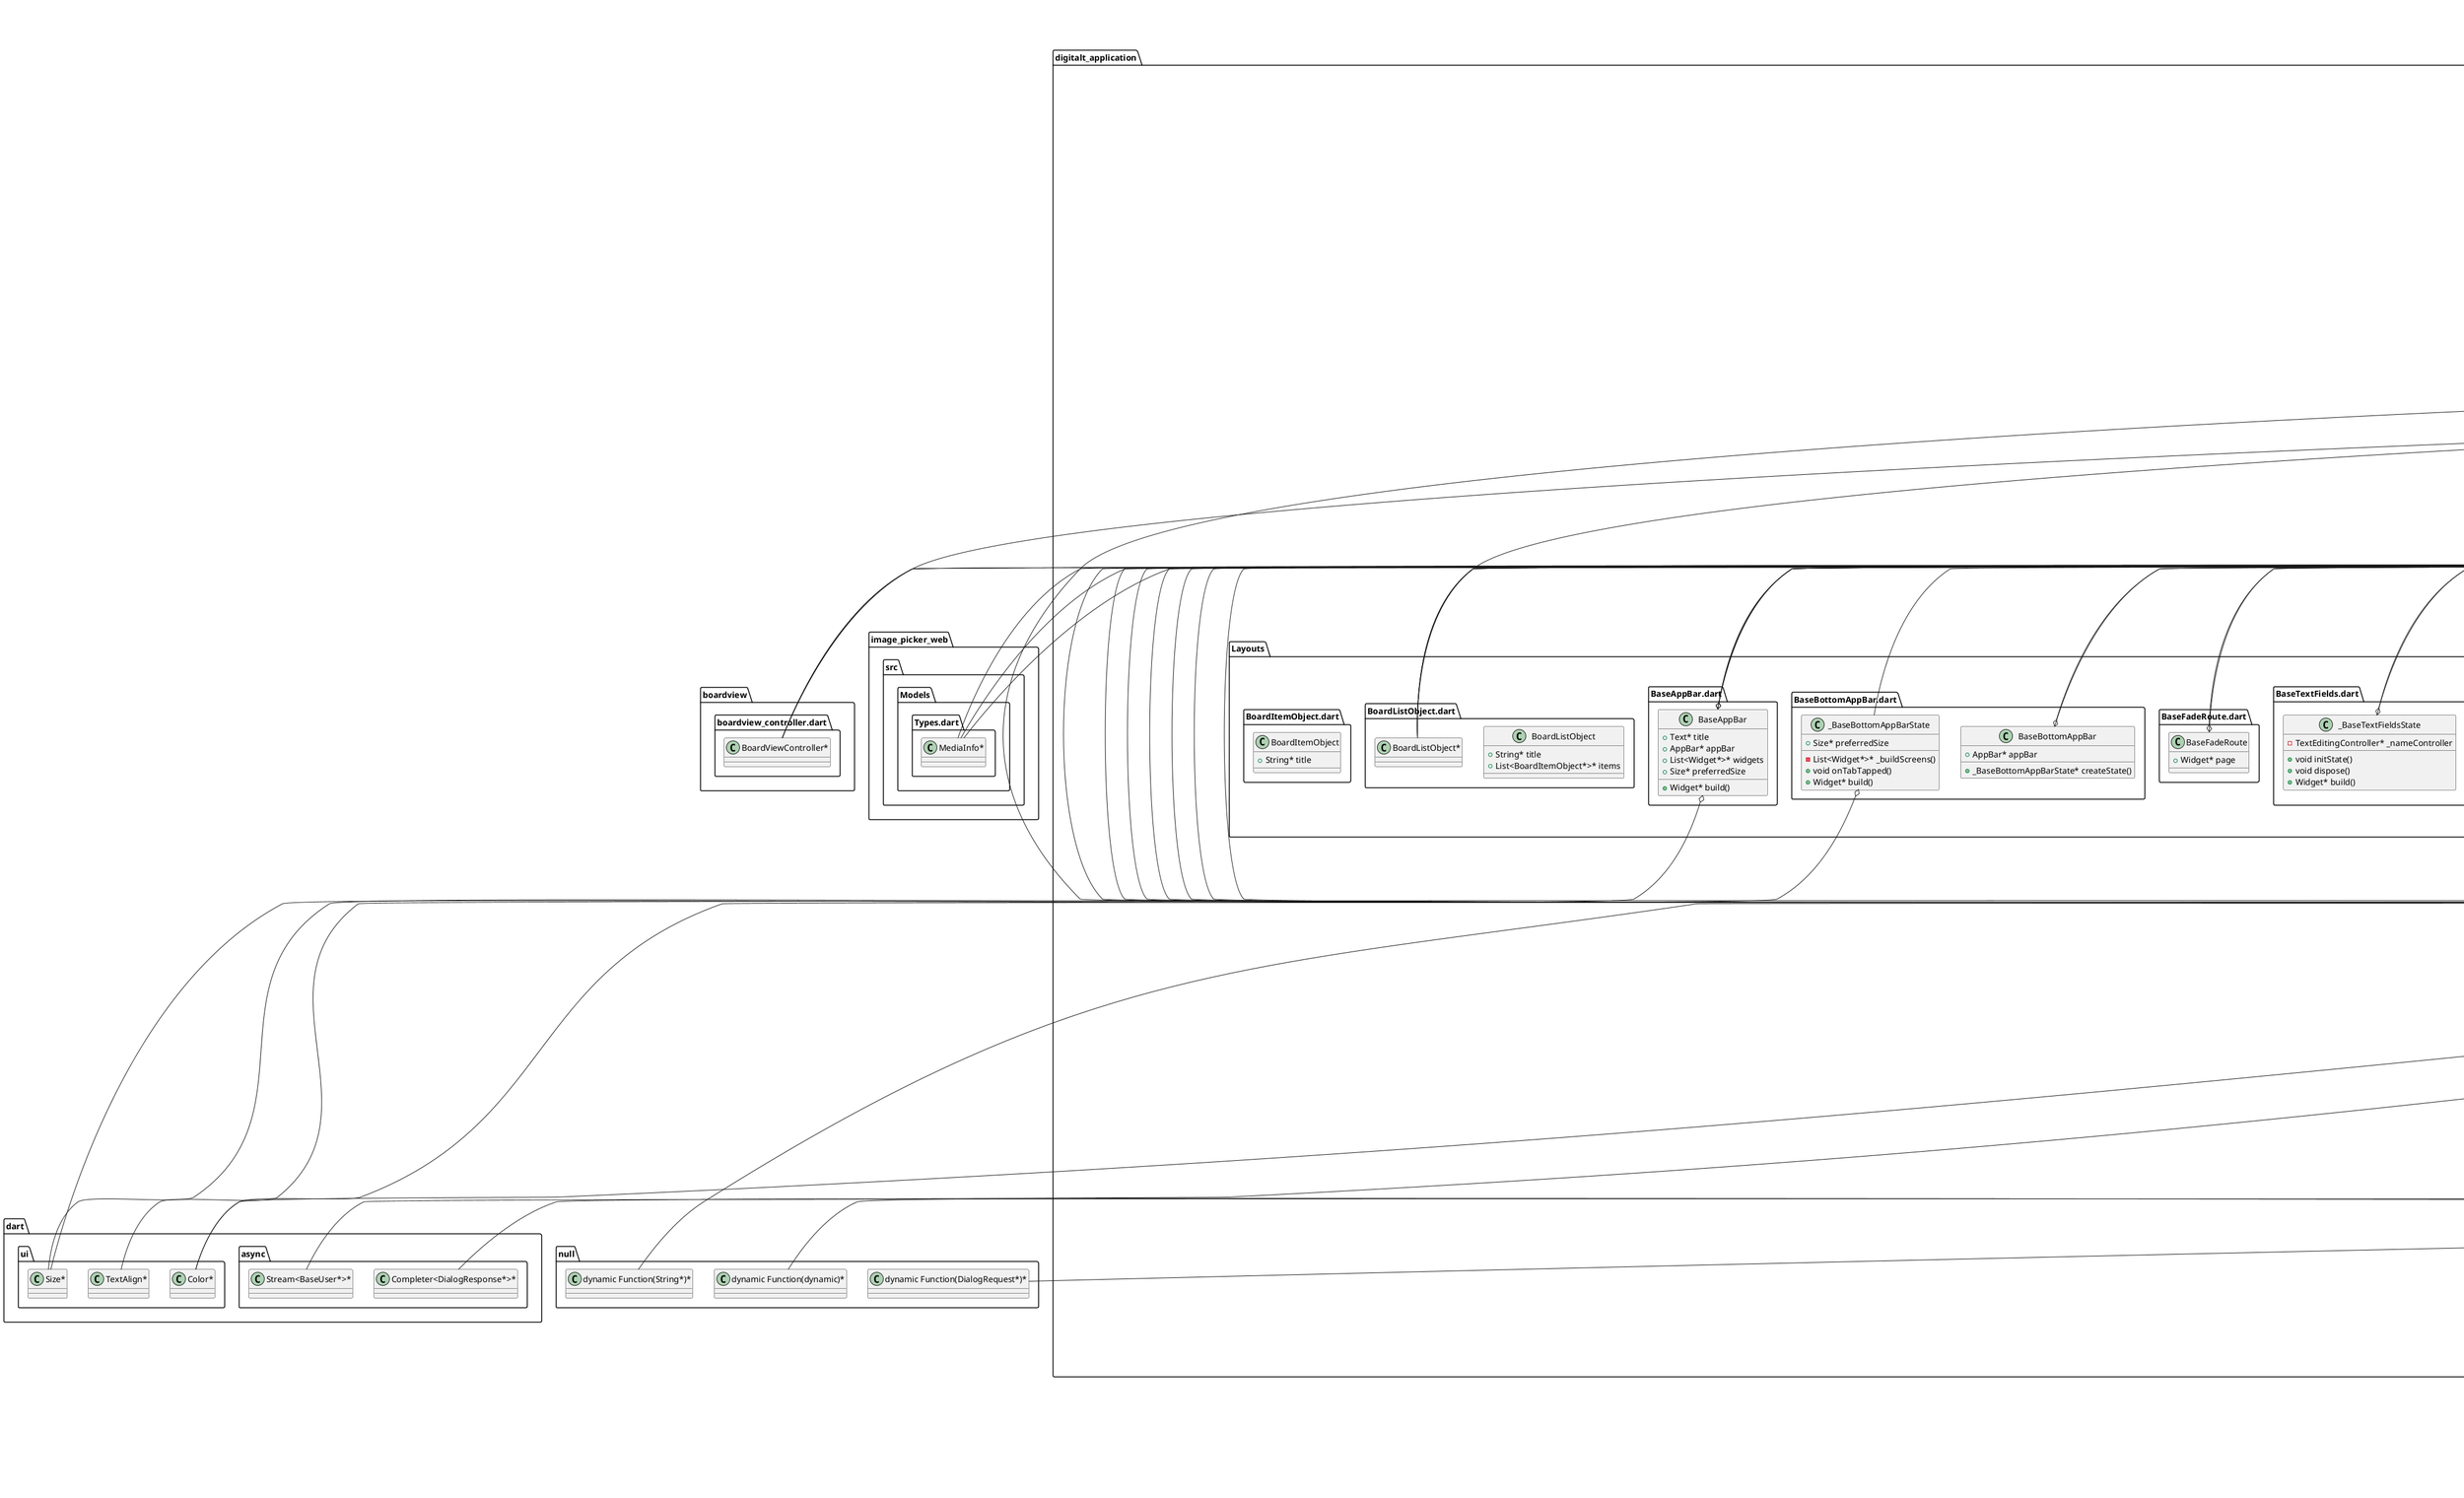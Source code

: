 @startuml UmlClassDiagram
set namespaceSeparator ::

class "digitalt_application::AppManagement::ThemeManager.dart::ThemeNotifier" {
  +bool* state
  +ThemeData* darkTheme
  +ThemeData* lightTheme
  -ThemeData* _themeData
  +ThemeData* getTheme()
  +void setDarkMode()
  +void setLightMode()
  +bool* getState()
}

"digitalt_application::AppManagement::ThemeManager.dart::ThemeNotifier" o-- "flutter::src::material::theme_data.dart::ThemeData*"
"flutter::src::foundation::change_notifier.dart::ChangeNotifier" <|-- "digitalt_application::AppManagement::ThemeManager.dart::ThemeNotifier"

class "digitalt_application::AppManagement::StorageManager.dart::StorageManager" {
  {static} +void saveData()
  {static} +Future<dynamic>* readData()
  {static} +Future<bool*>* deleteData()
}

class "digitalt_application::models::baseModel.dart::BaseModel" {
  -AuthService* _authenticationService
  -bool* _busy
  +BaseUser* currentUser
  +bool* busy
  +void setBusy()
}

"digitalt_application::models::baseModel.dart::BaseModel" o-- "digitalt_application::Services::auth.dart::AuthService*"
"digitalt_application::models::baseModel.dart::BaseModel" o-- "digitalt_application::models::user.dart::BaseUser*"
"flutter::src::foundation::change_notifier.dart::ChangeNotifier" <|-- "digitalt_application::models::baseModel.dart::BaseModel"

class "digitalt_application::models::user.dart::BaseUser" {
  +String* uid
  +String* fullName
  +String* email
  +String* phonenumber
  +String* userRole
  +List<dynamic>* myCases
  +Subscription* mySubscription
  +Map<String*, dynamic>* toJson()
}

"digitalt_application::models::user.dart::BaseUser" o-- "digitalt_application::models::subscription.dart::Subscription*"

class "digitalt_application::models::subscription.dart::Subscription" {
  +bool* freeMonthUsed
  +String* orderId
  +String* amount
  +String* status
  +String* transactionText
  +String* timeStamp
  +Map<String*, dynamic>* toJson()
}

class "digitalt_application::LoginRegister::navigationService.dart::NavigationService" {
  -GlobalKey<NavigatorState*>* _navigationKey
  +GlobalKey<NavigatorState*>* navigationKey
  +void pop()
  +Future<dynamic>* navigateTo()
}

"digitalt_application::LoginRegister::navigationService.dart::NavigationService" o-- "flutter::src::widgets::framework.dart::GlobalKey<NavigatorState*>*"

class "digitalt_application::LoginRegister::Model::signUpViewModel.dart::SignUpViewModel" {
  -AuthService* _authenticationService
  -DialogService* _dialogService
  -NavigationService* _navigationService
  -String* _selectedRole
  +String* selectedRole
  +void setSelectedRole()
  +Future<dynamic>* signUp()
}

"digitalt_application::LoginRegister::Model::signUpViewModel.dart::SignUpViewModel" o-- "digitalt_application::Services::auth.dart::AuthService*"
"digitalt_application::LoginRegister::Model::signUpViewModel.dart::SignUpViewModel" o-- "digitalt_application::Services::dialogService.dart::DialogService*"
"digitalt_application::LoginRegister::Model::signUpViewModel.dart::SignUpViewModel" o-- "digitalt_application::LoginRegister::navigationService.dart::NavigationService*"
"digitalt_application::models::baseModel.dart::BaseModel" <|-- "digitalt_application::LoginRegister::Model::signUpViewModel.dart::SignUpViewModel"

class "digitalt_application::LoginRegister::Model::startUpViewModel.dart::StartUpViewModel" {
  -AuthService* _authenticationService
  -NavigationService* _navigationService
  +Future<dynamic>* handleStartUpLogic()
}

"digitalt_application::LoginRegister::Model::startUpViewModel.dart::StartUpViewModel" o-- "digitalt_application::Services::auth.dart::AuthService*"
"digitalt_application::LoginRegister::Model::startUpViewModel.dart::StartUpViewModel" o-- "digitalt_application::LoginRegister::navigationService.dart::NavigationService*"
"digitalt_application::models::baseModel.dart::BaseModel" <|-- "digitalt_application::LoginRegister::Model::startUpViewModel.dart::StartUpViewModel"

class "digitalt_application::LoginRegister::Model::dialogModels.dart::DialogRequest" {
  +String* title
  +String* description
  +String* buttonTitle
  +String* cancelTitle
}

class "digitalt_application::LoginRegister::Model::dialogModels.dart::DialogResponse" {
  +String* fieldOne
  +String* fieldTwo
  +bool* confirmed
}

class "digitalt_application::LoginRegister::Model::loginViewModel.dart::LoginViewModel" {
  -AuthService* _authenticationService
  -DialogService* _dialogService
  -NavigationService* _navigationService
  +Future<dynamic>* login()
  +void navigateToSignUp()
}

"digitalt_application::LoginRegister::Model::loginViewModel.dart::LoginViewModel" o-- "digitalt_application::Services::auth.dart::AuthService*"
"digitalt_application::LoginRegister::Model::loginViewModel.dart::LoginViewModel" o-- "digitalt_application::Services::dialogService.dart::DialogService*"
"digitalt_application::LoginRegister::Model::loginViewModel.dart::LoginViewModel" o-- "digitalt_application::LoginRegister::navigationService.dart::NavigationService*"
"digitalt_application::models::baseModel.dart::BaseModel" <|-- "digitalt_application::LoginRegister::Model::loginViewModel.dart::LoginViewModel"

class "digitalt_application::LoginRegister::Views::loginView.dart::LoginView" {
  +Function* toggleView
  +_LoginViewState* createState()
}

"flutter::src::widgets::framework.dart::StatefulWidget" <|-- "digitalt_application::LoginRegister::Views::loginView.dart::LoginView"

class "digitalt_application::LoginRegister::Views::loginView.dart::_LoginViewState" {
  +TextEditingController* emailController
  +TextEditingController* passwordController
  +Color* logoGreen
  -AuthService* _auth
  -GlobalKey<FormState*>* _formKey
  +String* email
  +String* password
  +String* error
  +Widget* build()
  -dynamic _buildFooterLogo()
}

"digitalt_application::LoginRegister::Views::loginView.dart::_LoginViewState" o-- "flutter::src::widgets::editable_text.dart::TextEditingController*"
"digitalt_application::LoginRegister::Views::loginView.dart::_LoginViewState" o-- "dart::ui::Color*"
"digitalt_application::LoginRegister::Views::loginView.dart::_LoginViewState" o-- "digitalt_application::Services::auth.dart::AuthService*"
"digitalt_application::LoginRegister::Views::loginView.dart::_LoginViewState" o-- "flutter::src::widgets::framework.dart::GlobalKey<FormState*>*"
"flutter::src::widgets::framework.dart::State" <|-- "digitalt_application::LoginRegister::Views::loginView.dart::_LoginViewState"

class "digitalt_application::LoginRegister::Views::signUpView.dart::SignUpView" {
  +TextEditingController* emailController
  +TextEditingController* passwordController
  +TextEditingController* fullNameController
  +TextEditingController* phonenumberController
  +Function* toggleView
  +Widget* build()
}

"digitalt_application::LoginRegister::Views::signUpView.dart::SignUpView" o-- "flutter::src::widgets::editable_text.dart::TextEditingController*"
"flutter::src::widgets::framework.dart::StatelessWidget" <|-- "digitalt_application::LoginRegister::Views::signUpView.dart::SignUpView"

class "digitalt_application::LoginRegister::Views::startUpView.dart::StartUpView" {
  +Widget* build()
}

"flutter::src::widgets::framework.dart::StatelessWidget" <|-- "digitalt_application::LoginRegister::Views::startUpView.dart::StartUpView"

class "digitalt_application::LoginRegister::dialogManager.dart::DialogManager" {
  +Widget* child
  +_DialogManagerState* createState()
}

"digitalt_application::LoginRegister::dialogManager.dart::DialogManager" o-- "flutter::src::widgets::framework.dart::Widget*"
"flutter::src::widgets::framework.dart::StatefulWidget" <|-- "digitalt_application::LoginRegister::dialogManager.dart::DialogManager"

class "digitalt_application::LoginRegister::dialogManager.dart::_DialogManagerState" {
  -DialogService* _dialogService
  +void initState()
  +Widget* build()
  -void _showDialog()
}

"digitalt_application::LoginRegister::dialogManager.dart::_DialogManagerState" o-- "digitalt_application::Services::dialogService.dart::DialogService*"
"flutter::src::widgets::framework.dart::State" <|-- "digitalt_application::LoginRegister::dialogManager.dart::_DialogManagerState"

class "digitalt_application::LoginRegister::Widgets::inputField.dart::InputField" {
  +TextEditingController* controller
  +TextInputType* textInputType
  +bool* password
  +bool* isReadOnly
  +String* placeholder
  +String* validationMessage
  +Function* enterPressed
  +bool* smallVersion
  +FocusNode* fieldFocusNode
  +FocusNode* nextFocusNode
  +TextInputAction* textInputAction
  +String* additionalNote
  +dynamic Function(String*)* onChanged
  +TextInputFormatter* formatter
  +_InputFieldState* createState()
}

"digitalt_application::LoginRegister::Widgets::inputField.dart::InputField" o-- "flutter::src::widgets::editable_text.dart::TextEditingController*"
"digitalt_application::LoginRegister::Widgets::inputField.dart::InputField" o-- "flutter::src::services::text_input.dart::TextInputType*"
"digitalt_application::LoginRegister::Widgets::inputField.dart::InputField" o-- "flutter::src::widgets::focus_manager.dart::FocusNode*"
"digitalt_application::LoginRegister::Widgets::inputField.dart::InputField" o-- "flutter::src::services::text_input.dart::TextInputAction*"
"digitalt_application::LoginRegister::Widgets::inputField.dart::InputField" o-- "null::dynamic Function(String*)*"
"digitalt_application::LoginRegister::Widgets::inputField.dart::InputField" o-- "flutter::src::services::text_formatter.dart::TextInputFormatter*"
"flutter::src::widgets::framework.dart::StatefulWidget" <|-- "digitalt_application::LoginRegister::Widgets::inputField.dart::InputField"

class "digitalt_application::LoginRegister::Widgets::inputField.dart::_InputFieldState" {
  +bool* isPassword
  +double* fieldHeight
  +void initState()
  +Widget* build()
}

"flutter::src::widgets::framework.dart::State" <|-- "digitalt_application::LoginRegister::Widgets::inputField.dart::_InputFieldState"

class "digitalt_application::LoginRegister::Widgets::noteText.dart::NoteText" {
  +String* text
  +TextAlign* textAlign
  +Color* color
  +Widget* build()
}

"digitalt_application::LoginRegister::Widgets::noteText.dart::NoteText" o-- "dart::ui::TextAlign*"
"digitalt_application::LoginRegister::Widgets::noteText.dart::NoteText" o-- "dart::ui::Color*"
"flutter::src::widgets::framework.dart::StatelessWidget" <|-- "digitalt_application::LoginRegister::Widgets::noteText.dart::NoteText"

class "digitalt_application::LoginRegister::Widgets::expansionList.dart::ExpansionList" {
  +List<T*>* items
  +String* title
  +dynamic Function(dynamic)* onItemSelected
  +bool* smallVersion
  +_ExpansionListState* createState()
}

"digitalt_application::LoginRegister::Widgets::expansionList.dart::ExpansionList" o-- "null::dynamic Function(dynamic)*"
"flutter::src::widgets::framework.dart::StatefulWidget" <|-- "digitalt_application::LoginRegister::Widgets::expansionList.dart::ExpansionList"

class "digitalt_application::LoginRegister::Widgets::expansionList.dart::_ExpansionListState" {
  +double* startingHeight
  +double* expandedHeight
  +bool* expanded
  +String* selectedValue
  +void initState()
  +Widget* build()
  -List<Widget*>* _getDropdownListItems()
  -void _calculateExpandedHeight()
}

"flutter::src::widgets::framework.dart::State" <|-- "digitalt_application::LoginRegister::Widgets::expansionList.dart::_ExpansionListState"

class "digitalt_application::LoginRegister::Widgets::expansionList.dart::ExpansionListItem" {
  +Function* onTap
  +String* title
  +bool* showArrow
  +bool* smallVersion
  +Widget* build()
}

"flutter::src::widgets::framework.dart::StatelessWidget" <|-- "digitalt_application::LoginRegister::Widgets::expansionList.dart::ExpansionListItem"

class "digitalt_application::LoginRegister::Widgets::busyButton.dart::BusyButton" {
  +bool* busy
  +String* title
  +Function* onPressed
  +bool* enabled
  +_BusyButtonState* createState()
}

"flutter::src::widgets::framework.dart::StatefulWidget" <|-- "digitalt_application::LoginRegister::Widgets::busyButton.dart::BusyButton"

class "digitalt_application::LoginRegister::Widgets::busyButton.dart::_BusyButtonState" {
  +Widget* build()
}

"flutter::src::widgets::framework.dart::State" <|-- "digitalt_application::LoginRegister::Widgets::busyButton.dart::_BusyButtonState"

class "digitalt_application::LoginRegister::Widgets::textLink.dart::TextLink" {
  +String* text
  +Function* onPressed
  +Widget* build()
}

"flutter::src::widgets::framework.dart::StatelessWidget" <|-- "digitalt_application::LoginRegister::Widgets::textLink.dart::TextLink"

class "digitalt_application::main.dart::MyApp" {
  +Widget* build()
}

"flutter::src::widgets::framework.dart::StatelessWidget" <|-- "digitalt_application::main.dart::MyApp"

class "digitalt_application::Layouts::BaseAppDrawer.dart::BaseAppDrawer" {
  +_BaseAppDrawerState* createState()
}

"flutter::src::widgets::framework.dart::StatefulWidget" <|-- "digitalt_application::Layouts::BaseAppDrawer.dart::BaseAppDrawer"

class "digitalt_application::Layouts::BaseAppDrawer.dart::_BaseAppDrawerState" {
  -String* _currentUserRole
  -BaseUser* _currentUser
  +void initState()
  -dynamic _setBaseUser()
  -Future<dynamic>* _getInfo()
  +Widget* build()
  -dynamic _signOut()
  +Widget* showAlertSignOutDialog()
}

"digitalt_application::Layouts::BaseAppDrawer.dart::_BaseAppDrawerState" o-- "digitalt_application::models::user.dart::BaseUser*"
"flutter::src::widgets::framework.dart::State" <|-- "digitalt_application::Layouts::BaseAppDrawer.dart::_BaseAppDrawerState"

class "digitalt_application::Layouts::BaseCaseItem.dart::CaseItem" {
  +String* image
  +String* title
  +List<dynamic>* author
  +String* publishedDate
  +String* introduction
  +List<dynamic>* text
  +Map<String*, dynamic>* toMap()
}

class "digitalt_application::Layouts::BaseCarouselSlider.dart::BaseCarouselSlider" {
  -List<dynamic>* _caseList
  +_BaseCarouselSliderState* createState()
}

"flutter::src::widgets::framework.dart::StatefulWidget" <|-- "digitalt_application::Layouts::BaseCarouselSlider.dart::BaseCarouselSlider"

class "digitalt_application::Layouts::BaseCarouselSlider.dart::_BaseCarouselSliderState" {
  -String* _currentUserRole
  -AuthService* _authService
  -DatabaseService* _db
  +List<String*>* guestList
  -dynamic _getUserRole()
  -dynamic _getGuestList()
  +void initState()
  +Widget* build()
}

"digitalt_application::Layouts::BaseCarouselSlider.dart::_BaseCarouselSliderState" o-- "digitalt_application::Services::auth.dart::AuthService*"
"digitalt_application::Layouts::BaseCarouselSlider.dart::_BaseCarouselSliderState" o-- "digitalt_application::Services::DataBaseService.dart::DatabaseService*"
"flutter::src::widgets::framework.dart::State" <|-- "digitalt_application::Layouts::BaseCarouselSlider.dart::_BaseCarouselSliderState"

class "digitalt_application::Layouts::BaseSearch.dart::BaseSearch" {
  +List<String*>* allCases
  +List<dynamic>* allCaseList
  +String* selectedResult
  +ThemeData* appBarTheme()
  +List<Widget*>* buildActions()
  +Widget* buildLeading()
  +Widget* buildResults()
  +Widget* buildSuggestions()
}

"flutter::src::material::search.dart::SearchDelegate" <|-- "digitalt_application::Layouts::BaseSearch.dart::BaseSearch"

class "digitalt_application::Layouts::BaseTextFields.dart::BaseTextFields" {
  +int* index
  +int* maxlines
  +String* hintText
  +List<dynamic>* list
  +_BaseTextFieldsState* createState()
}

"flutter::src::widgets::framework.dart::StatefulWidget" <|-- "digitalt_application::Layouts::BaseTextFields.dart::BaseTextFields"

class "digitalt_application::Layouts::BaseTextFields.dart::_BaseTextFieldsState" {
  -TextEditingController* _nameController
  +void initState()
  +void dispose()
  +Widget* build()
}

"digitalt_application::Layouts::BaseTextFields.dart::_BaseTextFieldsState" o-- "flutter::src::widgets::editable_text.dart::TextEditingController*"
"flutter::src::widgets::framework.dart::State" <|-- "digitalt_application::Layouts::BaseTextFields.dart::_BaseTextFieldsState"

class "digitalt_application::Layouts::BaseFadeRoute.dart::BaseFadeRoute" {
  +Widget* page
}

"digitalt_application::Layouts::BaseFadeRoute.dart::BaseFadeRoute" o-- "flutter::src::widgets::framework.dart::Widget*"
"flutter::src::widgets::pages.dart::PageRouteBuilder" <|-- "digitalt_application::Layouts::BaseFadeRoute.dart::BaseFadeRoute"

class "digitalt_application::Layouts::BaseAppBar.dart::BaseAppBar" {
  +Text* title
  +AppBar* appBar
  +List<Widget*>* widgets
  +Size* preferredSize
  +Widget* build()
}

"digitalt_application::Layouts::BaseAppBar.dart::BaseAppBar" o-- "flutter::src::widgets::text.dart::Text*"
"digitalt_application::Layouts::BaseAppBar.dart::BaseAppBar" o-- "flutter::src::material::app_bar.dart::AppBar*"
"digitalt_application::Layouts::BaseAppBar.dart::BaseAppBar" o-- "dart::ui::Size*"
"flutter::src::widgets::framework.dart::StatelessWidget" <|-- "digitalt_application::Layouts::BaseAppBar.dart::BaseAppBar"
"flutter::src::widgets::preferred_size.dart::PreferredSizeWidget" <|-- "digitalt_application::Layouts::BaseAppBar.dart::BaseAppBar"

class "digitalt_application::Layouts::BoardListObject.dart::BoardListObject" {
  +String* title
  +List<BoardItemObject*>* items
}

class "digitalt_application::Layouts::BaseBottomAppBar.dart::BaseBottomAppBar" {
  +AppBar* appBar
  +_BaseBottomAppBarState* createState()
}

"digitalt_application::Layouts::BaseBottomAppBar.dart::BaseBottomAppBar" o-- "flutter::src::material::app_bar.dart::AppBar*"
"flutter::src::widgets::framework.dart::StatefulWidget" <|-- "digitalt_application::Layouts::BaseBottomAppBar.dart::BaseBottomAppBar"

class "digitalt_application::Layouts::BaseBottomAppBar.dart::_BaseBottomAppBarState" {
  +Size* preferredSize
  -List<Widget*>* _buildScreens()
  +void onTabTapped()
  +Widget* build()
}

"digitalt_application::Layouts::BaseBottomAppBar.dart::_BaseBottomAppBarState" o-- "dart::ui::Size*"
"flutter::src::widgets::framework.dart::State" <|-- "digitalt_application::Layouts::BaseBottomAppBar.dart::_BaseBottomAppBarState"

class "digitalt_application::Layouts::BaseCaseBox.dart::BaseCaseBox" {
  +String* image
  +String* title
  +_BaseCaseBoxState* createState()
}

"flutter::src::widgets::framework.dart::StatefulWidget" <|-- "digitalt_application::Layouts::BaseCaseBox.dart::BaseCaseBox"

class "digitalt_application::Layouts::BaseCaseBox.dart::_BaseCaseBoxState" {
  +Widget* build()
}

"flutter::src::widgets::framework.dart::State" <|-- "digitalt_application::Layouts::BaseCaseBox.dart::_BaseCaseBoxState"

class "digitalt_application::Layouts::BoardItemObject.dart::BoardItemObject" {
  +String* title
}

class "digitalt_application::AdminPages::AdminPage.dart::AdminPage" {
  +_AdminPageState* createState()
}

"flutter::src::widgets::framework.dart::StatefulWidget" <|-- "digitalt_application::AdminPages::AdminPage.dart::AdminPage"

class "digitalt_application::AdminPages::AdminPage.dart::_AdminPageState" {
  -DatabaseService* _db
  -TextEditingController* _editArticle
  -List<dynamic>* _allCases
  -List<dynamic>* _popularList
  -List<dynamic>* _newList
  -List<String*>* _allCaseList
  -GlobalKey<FormState*>* _formKey
  +void initState()
  -dynamic _fetchDataBaseList()
  -dynamic _createStringList()
  -dynamic _updateSingleCase()
  +Widget* build()
}

"digitalt_application::AdminPages::AdminPage.dart::_AdminPageState" o-- "digitalt_application::Services::DataBaseService.dart::DatabaseService*"
"digitalt_application::AdminPages::AdminPage.dart::_AdminPageState" o-- "flutter::src::widgets::editable_text.dart::TextEditingController*"
"digitalt_application::AdminPages::AdminPage.dart::_AdminPageState" o-- "flutter::src::widgets::framework.dart::GlobalKey<FormState*>*"
"flutter::src::widgets::framework.dart::State" <|-- "digitalt_application::AdminPages::AdminPage.dart::_AdminPageState"

class "digitalt_application::AdminPages::UpdateInfoPage.dart::UpdateInfoPage" {
  +_UpdateInfoPageState* createState()
}

"flutter::src::widgets::framework.dart::StatefulWidget" <|-- "digitalt_application::AdminPages::UpdateInfoPage.dart::UpdateInfoPage"

class "digitalt_application::AdminPages::UpdateInfoPage.dart::_UpdateInfoPageState" {
  -DatabaseService* _db
  -GlobalKey<FormState*>* _formKey
  -String* _contactUrl
  -String* _textUrl
  -String* _backgroundUrl
  -TextEditingController* _email
  -TextEditingController* _tlf
  -String* _date
  {static} -List<dynamic>* _textList
  {static} -List<dynamic>* _authorList
  -Text* _saveImageText
  -Image* _contactPhoto
  -Image* _textPhoto
  -Image* _backgroundPhoto
  -MediaInfo* _contactPhotoInfo
  -MediaInfo* _textPhotoInfo
  -MediaInfo* _backgroundPhotoInfo
  +DateTime* selectedDate
  +void initState()
  -Future<dynamic>* _fetchCaseItem()
  -bool* _updateInfoData()
  -Future<dynamic>* _savePhotoState()
  -Future<void>* _getContactImage()
  -Future<void>* _getTextImage()
  -Future<void>* _getBackgroundImage()
  +void dispose()
  +Widget* build()
  -Widget* _showAlertPublishDialog()
  -Future<void>* _selectDate()
  -List<Widget*>* _getParagraphs()
  -List<Widget*>* _getAuthors()
  -Widget* _showAlertDialog()
  -Widget* _addRemoveButton()
}

"digitalt_application::AdminPages::UpdateInfoPage.dart::_UpdateInfoPageState" o-- "digitalt_application::Services::DataBaseService.dart::DatabaseService*"
"digitalt_application::AdminPages::UpdateInfoPage.dart::_UpdateInfoPageState" o-- "flutter::src::widgets::framework.dart::GlobalKey<FormState*>*"
"digitalt_application::AdminPages::UpdateInfoPage.dart::_UpdateInfoPageState" o-- "flutter::src::widgets::editable_text.dart::TextEditingController*"
"digitalt_application::AdminPages::UpdateInfoPage.dart::_UpdateInfoPageState" o-- "flutter::src::widgets::text.dart::Text*"
"digitalt_application::AdminPages::UpdateInfoPage.dart::_UpdateInfoPageState" o-- "flutter::src::widgets::image.dart::Image*"
"digitalt_application::AdminPages::UpdateInfoPage.dart::_UpdateInfoPageState" o-- "image_picker_web::src::Models::Types.dart::MediaInfo*"
"flutter::src::widgets::framework.dart::State" <|-- "digitalt_application::AdminPages::UpdateInfoPage.dart::_UpdateInfoPageState"

class "digitalt_application::AdminPages::UpdatePopularLists.dart::UpdatePopularLists" {
  +_UpdatePopularListsState* createState()
}

"flutter::src::widgets::framework.dart::StatefulWidget" <|-- "digitalt_application::AdminPages::UpdatePopularLists.dart::UpdatePopularLists"

class "digitalt_application::AdminPages::UpdatePopularLists.dart::_UpdatePopularListsState" {
  -List<BoardList*>* _lists
  -BoardListObject* _popularBoardList
  -BoardListObject* _allBoardList
  -List<BoardListObject*>* _listData
  -BoardViewController* _boardViewController
  -DatabaseService* _db
  -List<dynamic>* _allCases
  -List<dynamic>* _popularCases
  +void initState()
  -dynamic _fetchDataBaseList()
  -dynamic _createListData()
  -dynamic _fromMapToBoardList()
  -Future<bool*>* _updatePopularCaseList()
  -Future<bool*>* _createNewPopularCaseList()
  +Widget* build()
  -Widget* _createBoardList()
  -Widget* _buildBoardItem()
  -Widget* _showAlertPublishDialog()
}

"digitalt_application::AdminPages::UpdatePopularLists.dart::_UpdatePopularListsState" o-- "digitalt_application::Layouts::BoardListObject.dart::BoardListObject*"
"digitalt_application::AdminPages::UpdatePopularLists.dart::_UpdatePopularListsState" o-- "boardview::boardview_controller.dart::BoardViewController*"
"digitalt_application::AdminPages::UpdatePopularLists.dart::_UpdatePopularListsState" o-- "digitalt_application::Services::DataBaseService.dart::DatabaseService*"
"flutter::src::widgets::framework.dart::State" <|-- "digitalt_application::AdminPages::UpdatePopularLists.dart::_UpdatePopularListsState"

class "digitalt_application::AdminPages::UpdateCasePage.dart::UpdateCasePage" {
  +List<dynamic>* popularList
  +List<dynamic>* newList
  +String* caseTitle
  +String* caseImageUrl
  +String* caseIntroduction
  +String* caseId
  +List<dynamic>* caseText
  +List<dynamic>* caseAuthorList
  +String* caseDate
  +_UpdateCasePageState* createState()
}

"flutter::src::widgets::framework.dart::StatefulWidget" <|-- "digitalt_application::AdminPages::UpdateCasePage.dart::UpdateCasePage"

class "digitalt_application::AdminPages::UpdateCasePage.dart::_UpdateCasePageState" {
  -DatabaseService* _db
  -GlobalKey<FormState*>* _formKey
  -String* _id
  -String* _imageUrl
  -TextEditingController* _title
  -TextEditingController* _introduction
  -String* _date
  {static} -List<dynamic>* _descriptionList
  {static} -List<dynamic>* _authorList
  -String* _popularCaseId
  -String* _newCaseId
  -Image* _imageWidget
  -MediaInfo* _mediaInfo
  +DateTime* selectedDate
  +void initState()
  -dynamic _isCaseInOtherLists()
  -Future<dynamic>* _setCaseItem()
  -bool* _updateCaseItem()
  -bool* _updateCaseByFolder()
  -Future<void>* _getImage()
  +void dispose()
  +Widget* build()
  -Future<void>* _selectDate()
  -List<Widget*>* _getParagraphs()
  -Widget* _showAlertPublishDialog()
  -List<Widget*>* _getAuthors()
  -Widget* _showAlertDialog()
  -Widget* _addRemoveButton()
}

"digitalt_application::AdminPages::UpdateCasePage.dart::_UpdateCasePageState" o-- "digitalt_application::Services::DataBaseService.dart::DatabaseService*"
"digitalt_application::AdminPages::UpdateCasePage.dart::_UpdateCasePageState" o-- "flutter::src::widgets::framework.dart::GlobalKey<FormState*>*"
"digitalt_application::AdminPages::UpdateCasePage.dart::_UpdateCasePageState" o-- "flutter::src::widgets::editable_text.dart::TextEditingController*"
"digitalt_application::AdminPages::UpdateCasePage.dart::_UpdateCasePageState" o-- "flutter::src::widgets::image.dart::Image*"
"digitalt_application::AdminPages::UpdateCasePage.dart::_UpdateCasePageState" o-- "image_picker_web::src::Models::Types.dart::MediaInfo*"
"flutter::src::widgets::framework.dart::State" <|-- "digitalt_application::AdminPages::UpdateCasePage.dart::_UpdateCasePageState"

class "digitalt_application::AdminPages::UpdateAllCaseLists.dart::UpdateAllCaseLists" {
  +_UpdateAllCaseListsState* createState()
}

"flutter::src::widgets::framework.dart::StatefulWidget" <|-- "digitalt_application::AdminPages::UpdateAllCaseLists.dart::UpdateAllCaseLists"

class "digitalt_application::AdminPages::UpdateAllCaseLists.dart::_UpdateAllCaseListsState" {
  -List<BoardList*>* _lists
  -BoardListObject* _allBoardList
  -List<BoardListObject*>* _listData
  -BoardViewController* _boardViewController
  -DatabaseService* _db
  -List<dynamic>* _allCases
  +void initState()
  -dynamic _fetchDataBaseList()
  -dynamic _createListData()
  -dynamic _fromMapToBoardList()
  -Future<bool*>* _updatePopularCaseList()
  -Future<bool*>* _createNewPopularCaseList()
  +Widget* build()
  -Widget* _createBoardList()
  -Widget* _buildBoardItem()
  -Widget* _showAlertPublishDialog()
}

"digitalt_application::AdminPages::UpdateAllCaseLists.dart::_UpdateAllCaseListsState" o-- "digitalt_application::Layouts::BoardListObject.dart::BoardListObject*"
"digitalt_application::AdminPages::UpdateAllCaseLists.dart::_UpdateAllCaseListsState" o-- "boardview::boardview_controller.dart::BoardViewController*"
"digitalt_application::AdminPages::UpdateAllCaseLists.dart::_UpdateAllCaseListsState" o-- "digitalt_application::Services::DataBaseService.dart::DatabaseService*"
"flutter::src::widgets::framework.dart::State" <|-- "digitalt_application::AdminPages::UpdateAllCaseLists.dart::_UpdateAllCaseListsState"

class "digitalt_application::AdminPages::UpdateNewLists.dart::UpdateNewLists" {
  +_UpdateNewListsState* createState()
}

"flutter::src::widgets::framework.dart::StatefulWidget" <|-- "digitalt_application::AdminPages::UpdateNewLists.dart::UpdateNewLists"

class "digitalt_application::AdminPages::UpdateNewLists.dart::_UpdateNewListsState" {
  -List<BoardList*>* _lists
  -BoardListObject* _popularBoardList
  -BoardListObject* _allBoardList
  -List<BoardListObject*>* _listData
  -BoardViewController* _boardViewController
  -DatabaseService* _db
  -List<dynamic>* _allCases
  -List<dynamic>* _newCases
  +void initState()
  -dynamic _fetchDataBaseList()
  -dynamic _createListData()
  -dynamic _fromMapToBoardList()
  -Future<bool*>* _updatePopularCaseList()
  -Future<bool*>* _createNewPopularCaseList()
  +Widget* build()
  -Widget* _createBoardList()
  -Widget* _buildBoardItem()
  -Widget* _showAlertPublishDialog()
}

"digitalt_application::AdminPages::UpdateNewLists.dart::_UpdateNewListsState" o-- "digitalt_application::Layouts::BoardListObject.dart::BoardListObject*"
"digitalt_application::AdminPages::UpdateNewLists.dart::_UpdateNewListsState" o-- "boardview::boardview_controller.dart::BoardViewController*"
"digitalt_application::AdminPages::UpdateNewLists.dart::_UpdateNewListsState" o-- "digitalt_application::Services::DataBaseService.dart::DatabaseService*"
"flutter::src::widgets::framework.dart::State" <|-- "digitalt_application::AdminPages::UpdateNewLists.dart::_UpdateNewListsState"

class "digitalt_application::AdminPages::AddCasePage.dart::MyForm" {
  +_MyFormState* createState()
}

"flutter::src::widgets::framework.dart::StatefulWidget" <|-- "digitalt_application::AdminPages::AddCasePage.dart::MyForm"

class "digitalt_application::AdminPages::AddCasePage.dart::_MyFormState" {
  -DatabaseService* _db
  -GlobalKey<FormState*>* _formKey
  -TextEditingController* _title
  -TextEditingController* _introduction
  -TextEditingController* _textController
  {static} -List<dynamic>* _authorList
  -Image* _imageWidget
  -MediaInfo* _mediaInfo
  -bool* _addToNewCase
  -bool* _addToPopularCase
  -bool* _addCaseItem()
  -Future<void>* _getImage()
  +void dispose()
  +Widget* build()
  -String* _getDate()
  -List<Widget*>* _getAuthors()
  -Widget* _showAlertDialog()
  -Widget* _showAlertPublishDialog()
  -Widget* _addRemoveButton()
}

"digitalt_application::AdminPages::AddCasePage.dart::_MyFormState" o-- "digitalt_application::Services::DataBaseService.dart::DatabaseService*"
"digitalt_application::AdminPages::AddCasePage.dart::_MyFormState" o-- "flutter::src::widgets::framework.dart::GlobalKey<FormState*>*"
"digitalt_application::AdminPages::AddCasePage.dart::_MyFormState" o-- "flutter::src::widgets::editable_text.dart::TextEditingController*"
"digitalt_application::AdminPages::AddCasePage.dart::_MyFormState" o-- "flutter::src::widgets::image.dart::Image*"
"digitalt_application::AdminPages::AddCasePage.dart::_MyFormState" o-- "image_picker_web::src::Models::Types.dart::MediaInfo*"
"flutter::src::widgets::framework.dart::State" <|-- "digitalt_application::AdminPages::AddCasePage.dart::_MyFormState"

class "digitalt_application::AdminPages::EditLockedCases.dart::EditLockedCases" {
  +_EditLockedCasesState* createState()
}

"flutter::src::widgets::framework.dart::StatefulWidget" <|-- "digitalt_application::AdminPages::EditLockedCases.dart::EditLockedCases"

class "digitalt_application::AdminPages::EditLockedCases.dart::_EditLockedCasesState" {
  -List<BoardList*>* _lists
  -BoardListObject* _allBoardList
  -BoardListObject* _guestBoardList
  -List<BoardListObject*>* _listData
  -BoardViewController* _boardViewController
  -DatabaseService* _db
  -List<dynamic>* _allCases
  -List<String*>* _guestList
  +void initState()
  -dynamic _fetchDataBaseList()
  -dynamic _getGuestList()
  -dynamic _createListData()
  -dynamic _fromMapToBoardList()
  -Future<bool*>* _updateGuestList()
  -Future<bool*>* _createNewGuestList()
  +Widget* build()
  -Widget* _createBoardList()
  -Widget* _buildBoardItem()
  -Widget* _showAlertPublishDialog()
}

"digitalt_application::AdminPages::EditLockedCases.dart::_EditLockedCasesState" o-- "digitalt_application::Layouts::BoardListObject.dart::BoardListObject*"
"digitalt_application::AdminPages::EditLockedCases.dart::_EditLockedCasesState" o-- "boardview::boardview_controller.dart::BoardViewController*"
"digitalt_application::AdminPages::EditLockedCases.dart::_EditLockedCasesState" o-- "digitalt_application::Services::DataBaseService.dart::DatabaseService*"
"flutter::src::widgets::framework.dart::State" <|-- "digitalt_application::AdminPages::EditLockedCases.dart::_EditLockedCasesState"

class "digitalt_application::Pages::HomePage.dart::HomePage" {
  +HomePageState* createState()
}

"flutter::src::widgets::framework.dart::StatefulWidget" <|-- "digitalt_application::Pages::HomePage.dart::HomePage"

class "digitalt_application::Pages::HomePage.dart::HomePageState" {
  -AuthService* _auth
  -DatabaseService* _db
  -List<dynamic>* _newCases
  -List<dynamic>* _allCases
  -List<dynamic>* _popularCases
  -String* _currentUserRole
  -List<String*>* _guestList
  -List<String*>* _allCaseList
  -List<String*>* _searchCaseList
  -GlobalKey<FormState*>* _formKey
  +void initState()
  -dynamic _getUserRole()
  -dynamic _createStringList()
  -dynamic _goToSingleCase()
  -dynamic _getGuestList()
  -dynamic _setSearchBarList()
  -dynamic _fetchDataBaseList()
  +Widget* build()
}

"digitalt_application::Pages::HomePage.dart::HomePageState" o-- "digitalt_application::Services::auth.dart::AuthService*"
"digitalt_application::Pages::HomePage.dart::HomePageState" o-- "digitalt_application::Services::DataBaseService.dart::DatabaseService*"
"digitalt_application::Pages::HomePage.dart::HomePageState" o-- "flutter::src::widgets::framework.dart::GlobalKey<FormState*>*"
"flutter::src::widgets::framework.dart::State" <|-- "digitalt_application::Pages::HomePage.dart::HomePageState"

class "digitalt_application::Pages::SettingsPage.dart::SettingsPage" {
  +_SettingsState* createState()
}

"flutter::src::widgets::framework.dart::StatefulWidget" <|-- "digitalt_application::Pages::SettingsPage.dart::SettingsPage"

class "digitalt_application::Pages::SettingsPage.dart::_SettingsState" {
  +Widget* build()
}

"flutter::src::widgets::framework.dart::State" <|-- "digitalt_application::Pages::SettingsPage.dart::_SettingsState"

class "digitalt_application::Pages::MyArticles.dart::MyArticles" {
  +_MyArticlesState* createState()
}

"flutter::src::widgets::framework.dart::StatefulWidget" <|-- "digitalt_application::Pages::MyArticles.dart::MyArticles"

class "digitalt_application::Pages::MyArticles.dart::_MyArticlesState" {
  -AuthService* _auth
  -DatabaseService* _db
  -BaseUser* _currentUser
  -List<dynamic>* _allCases
  -List<dynamic>* _myCases
  -List<dynamic>* _userMyCases
  +void initState()
  -dynamic _fetchDataBaseList()
  -dynamic _signOut()
  -dynamic _createMyCaseList()
  -dynamic _setBaseUser()
  +Widget* build()
}

"digitalt_application::Pages::MyArticles.dart::_MyArticlesState" o-- "digitalt_application::Services::auth.dart::AuthService*"
"digitalt_application::Pages::MyArticles.dart::_MyArticlesState" o-- "digitalt_application::Services::DataBaseService.dart::DatabaseService*"
"digitalt_application::Pages::MyArticles.dart::_MyArticlesState" o-- "digitalt_application::models::user.dart::BaseUser*"
"flutter::src::widgets::framework.dart::State" <|-- "digitalt_application::Pages::MyArticles.dart::_MyArticlesState"

class "digitalt_application::Pages::SingleCasePage.dart::CasePage" {
  +bool* searchBar
  +String* image
  +String* title
  +List<dynamic>* author
  +String* publishedDate
  +String* lastEdited
  +String* introduction
  +List<dynamic>* text
  +_CasePageState* createState()
}

"flutter::src::widgets::framework.dart::StatefulWidget" <|-- "digitalt_application::Pages::SingleCasePage.dart::CasePage"

class "digitalt_application::Pages::SingleCasePage.dart::_CasePageState" {
  -DatabaseService* _db
  -AuthService* _auth
  -BaseUser* _currentUser
  -Text* _lastEditedText
  +bool* isArticleSaved
  -dynamic _setBaseUser()
  -dynamic _changeMyCasesList()
  -bool* _updateMyCasesList()
  +void initState()
  +Widget* build()
}

"digitalt_application::Pages::SingleCasePage.dart::_CasePageState" o-- "digitalt_application::Services::DataBaseService.dart::DatabaseService*"
"digitalt_application::Pages::SingleCasePage.dart::_CasePageState" o-- "digitalt_application::Services::auth.dart::AuthService*"
"digitalt_application::Pages::SingleCasePage.dart::_CasePageState" o-- "digitalt_application::models::user.dart::BaseUser*"
"digitalt_application::Pages::SingleCasePage.dart::_CasePageState" o-- "flutter::src::widgets::text.dart::Text*"
"flutter::src::widgets::framework.dart::State" <|-- "digitalt_application::Pages::SingleCasePage.dart::_CasePageState"

class "digitalt_application::Pages::EditProfilePage.dart::EditProfilePage" {
  +String* name
  +String* email
  +String* uid
  +String* phonenumber
  +_EditProfilePageState* createState()
}

"flutter::src::widgets::framework.dart::StatefulWidget" <|-- "digitalt_application::Pages::EditProfilePage.dart::EditProfilePage"

class "digitalt_application::Pages::EditProfilePage.dart::_EditProfilePageState" {
  -DatabaseService* _db
  -GlobalKey<FormState*>* _formKey
  -String* _id
  -TextEditingController* _fullname
  -TextEditingController* _emailAdress
  -TextEditingController* _number
  +void initState()
  -Future<dynamic>* _setProfileDetails()
  -bool* _changeProfileData()
  +void dispose()
  +Widget* build()
  -Widget* _showAlertPublishDialog()
}

"digitalt_application::Pages::EditProfilePage.dart::_EditProfilePageState" o-- "digitalt_application::Services::DataBaseService.dart::DatabaseService*"
"digitalt_application::Pages::EditProfilePage.dart::_EditProfilePageState" o-- "flutter::src::widgets::framework.dart::GlobalKey<FormState*>*"
"digitalt_application::Pages::EditProfilePage.dart::_EditProfilePageState" o-- "flutter::src::widgets::editable_text.dart::TextEditingController*"
"flutter::src::widgets::framework.dart::State" <|-- "digitalt_application::Pages::EditProfilePage.dart::_EditProfilePageState"

class "digitalt_application::Pages::InfoPage.dart::InfoPage" {
  +List<dynamic>* infoList
  +List<dynamic>* text
  +List<dynamic>* author
  +String* contactPhoto
  +String* date
  +String* email
  +String* textPhoto
  +String* tlf
  +String* backgroundPhoto
  +_InfoPageState* createState()
}

"flutter::src::widgets::framework.dart::StatefulWidget" <|-- "digitalt_application::Pages::InfoPage.dart::InfoPage"

class "digitalt_application::Pages::InfoPage.dart::_InfoPageState" {
  +DatabaseService* db
  +void initState()
  +Widget* build()
}

"digitalt_application::Pages::InfoPage.dart::_InfoPageState" o-- "digitalt_application::Services::DataBaseService.dart::DatabaseService*"
"flutter::src::widgets::framework.dart::State" <|-- "digitalt_application::Pages::InfoPage.dart::_InfoPageState"

class "digitalt_application::Pages::ProfilePage.dart::ProfilePage" {
  +_ProfilePageState* createState()
}

"flutter::src::widgets::framework.dart::StatefulWidget" <|-- "digitalt_application::Pages::ProfilePage.dart::ProfilePage"

class "digitalt_application::Pages::ProfilePage.dart::_ProfilePageState" {
  -AuthService* _auth
  -BaseUser* _currentUser
  +void initState()
  -dynamic _setBaseUser()
  -dynamic _signOut()
  +Widget* build()
}

"digitalt_application::Pages::ProfilePage.dart::_ProfilePageState" o-- "digitalt_application::Services::auth.dart::AuthService*"
"digitalt_application::Pages::ProfilePage.dart::_ProfilePageState" o-- "digitalt_application::models::user.dart::BaseUser*"
"flutter::src::widgets::framework.dart::State" <|-- "digitalt_application::Pages::ProfilePage.dart::_ProfilePageState"

class "digitalt_application::Pages::SubscriptionPage.dart::SubscriptionPage" {
  -BaseUser* _currentUser
  +_SubscriptionPageState* createState()
}

"digitalt_application::Pages::SubscriptionPage.dart::SubscriptionPage" o-- "digitalt_application::models::user.dart::BaseUser*"
"flutter::src::widgets::framework.dart::StatefulWidget" <|-- "digitalt_application::Pages::SubscriptionPage.dart::SubscriptionPage"

class "digitalt_application::Pages::SubscriptionPage.dart::_SubscriptionPageState" {
  -AuthService* _auth
  -VippsApi* _vippsApi
  -bool* _isAppInstalled
  +void initState()
  -dynamic _appInstalled()
  -dynamic _getAccessToken()
  -dynamic _signOut()
  -dynamic _initiateVipps()
  -dynamic _webLaunch()
  -dynamic _capturePayment()
  +Widget* build()
}

"digitalt_application::Pages::SubscriptionPage.dart::_SubscriptionPageState" o-- "digitalt_application::Services::auth.dart::AuthService*"
"digitalt_application::Pages::SubscriptionPage.dart::_SubscriptionPageState" o-- "digitalt_application::Services::VippsApi.dart::VippsApi*"
"flutter::src::widgets::framework.dart::State" <|-- "digitalt_application::Pages::SubscriptionPage.dart::_SubscriptionPageState"

class "digitalt_application::Pages::DisplayVippsOrder.dart::DisplayVippsOrder" {
  +dynamic jsonDetailString
  +String* uid
  +_DisplayVippsOrderState* createState()
}

"flutter::src::widgets::framework.dart::StatefulWidget" <|-- "digitalt_application::Pages::DisplayVippsOrder.dart::DisplayVippsOrder"

class "digitalt_application::Pages::DisplayVippsOrder.dart::_DisplayVippsOrderState" {
  -AuthService* _auth
  -DatabaseService* _databaseService
  -String* _amount
  -String* _transactionId
  +void initState()
  -dynamic _setOrderDetails()
  -dynamic _signOut()
  +Widget* build()
}

"digitalt_application::Pages::DisplayVippsOrder.dart::_DisplayVippsOrderState" o-- "digitalt_application::Services::auth.dart::AuthService*"
"digitalt_application::Pages::DisplayVippsOrder.dart::_DisplayVippsOrderState" o-- "digitalt_application::Services::DataBaseService.dart::DatabaseService*"
"flutter::src::widgets::framework.dart::State" <|-- "digitalt_application::Pages::DisplayVippsOrder.dart::_DisplayVippsOrderState"

class "digitalt_application::Services::VippsApi.dart::VippsApi" {
  {static} -String* _base_url
  {static} -String* _client_id
  {static} -String* _client_secret
  {static} -String* _merchantSerialNumber
  {static} -String* _sub_key
  -String* _accessToken
  -String* _orderId
  +Future<String*>* getAccessToken()
  +Future<String*>* initiatePayment()
  +Future<dynamic>* getPaymentDetails()
  +Future<dynamic>* capturePayment()
  +Future<dynamic>* cancelPayment()
  +Future<dynamic>* getOrderStatus()
  +Future<dynamic>* refundPayment()
}

class "digitalt_application::Services::auth.dart::AuthService" {
  -FirebaseAuth* _auth
  -FirestoreService* _firestoreService
  -BaseUser* _currentUser
  +BaseUser* currentUser
  +Stream<BaseUser*>* user
  -BaseUser* _userFromFirebaseUser()
  +dynamic isUserAnonymous()
  +dynamic getUserUid()
  +Future<String*>* getUserRole()
  +Future<BaseUser*>* getFirebaseUser()
  +Future<dynamic>* signInAnon()
  +Future<dynamic>* signInWithEmailAndPassword()
  +Future<dynamic>* signUpWithEmail()
  +Future<bool*>* isUserLoggedIn()
  -Future<bool*>* _populateCurrentUser()
  +Future<dynamic>* signOut()
}

"digitalt_application::Services::auth.dart::AuthService" o-- "firebase_auth::firebase_auth.dart::FirebaseAuth*"
"digitalt_application::Services::auth.dart::AuthService" o-- "digitalt_application::Services::firestoreService.dart::FirestoreService*"
"digitalt_application::Services::auth.dart::AuthService" o-- "digitalt_application::models::user.dart::BaseUser*"
"digitalt_application::Services::auth.dart::AuthService" o-- "dart::async::Stream<BaseUser*>*"

class "digitalt_application::Services::firestoreService.dart::FirestoreService" {
  -CollectionReference* _usersCollectionReference
  +Future<dynamic>* createUser()
  +Future<BaseUser*>* getUser()
}

"digitalt_application::Services::firestoreService.dart::FirestoreService" o-- "cloud_firestore::cloud_firestore.dart::CollectionReference*"

class "digitalt_application::Services::dialogService.dart::DialogService" {
  -GlobalKey<NavigatorState*>* _dialogNavigationKey
  -dynamic Function(DialogRequest*)* _showDialogListener
  -Completer<DialogResponse*>* _dialogCompleter
  +GlobalKey<NavigatorState*>* dialogNavigationKey
  +void registerDialogListener()
  +Future<DialogResponse*>* showDialog()
  +Future<DialogResponse*>* showConfirmationDialog()
  +void dialogComplete()
}

"digitalt_application::Services::dialogService.dart::DialogService" o-- "flutter::src::widgets::framework.dart::GlobalKey<NavigatorState*>*"
"digitalt_application::Services::dialogService.dart::DialogService" o-- "null::dynamic Function(DialogRequest*)*"
"digitalt_application::Services::dialogService.dart::DialogService" o-- "dart::async::Completer<DialogResponse*>*"

class "digitalt_application::Services::DataBaseService.dart::DatabaseService" {
  +String* uid
  -CollectionReference* _userCollection
  +Future<dynamic>* updateUserData()
  +Future<dynamic>* updateMyCasesData()
  +Future<dynamic>* updateCaseItemData()
  +Future<dynamic>* addCaseItem()
  +Future<dynamic>* getCaseItems()
  +Future<dynamic>* updateInfoPageContent()
  +Future<dynamic>* getInfoPageContent()
  +Future<dynamic>* updateCaseByFolder()
  +Future<dynamic>* updateCaseItemByFolder()
  +Future<dynamic>* updateFolder()
  +Future<dynamic>* updateGuestList()
  +Future<dynamic>* getGuestListContent()
  +Future<Uri*>* uploadFile()
  +Future<String*>* downloadUrl()
  +Future<dynamic>* updateSubscriptionData()
}

"digitalt_application::Services::DataBaseService.dart::DatabaseService" o-- "cloud_firestore::cloud_firestore.dart::CollectionReference*"


@enduml